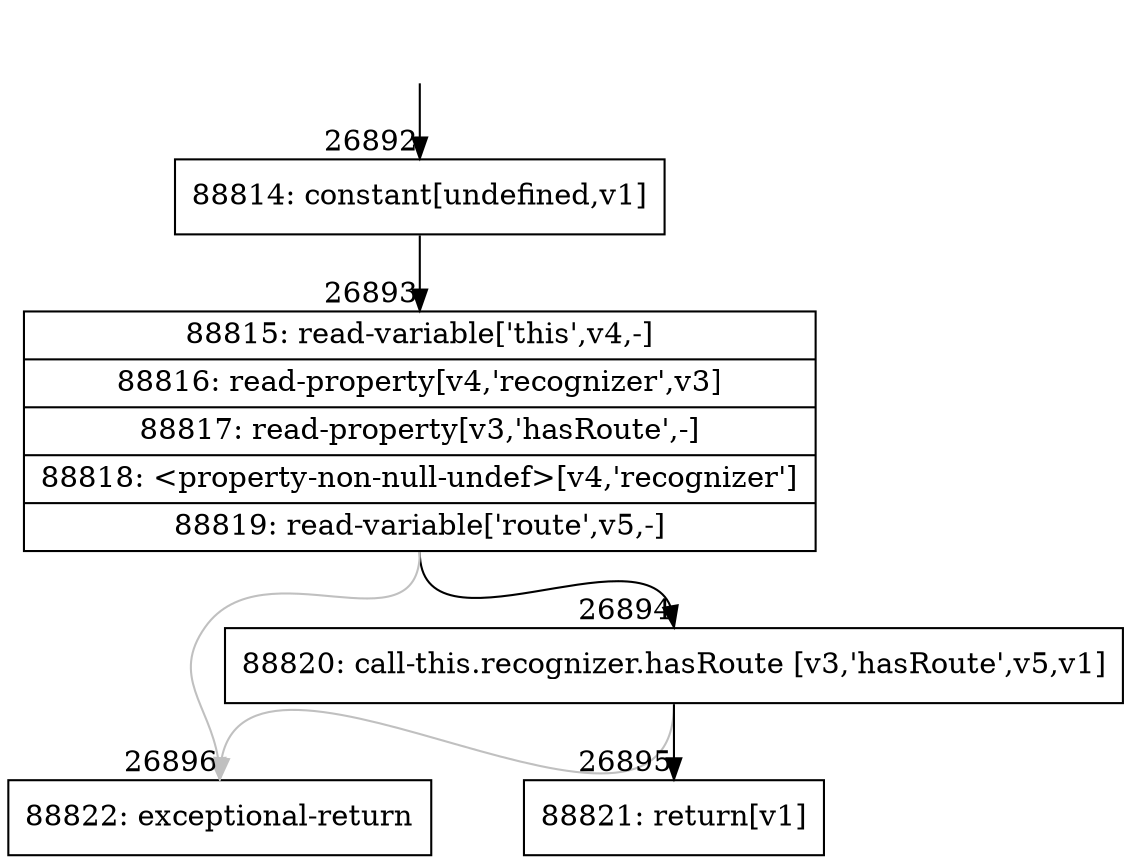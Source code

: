 digraph {
rankdir="TD"
BB_entry2357[shape=none,label=""];
BB_entry2357 -> BB26892 [tailport=s, headport=n, headlabel="    26892"]
BB26892 [shape=record label="{88814: constant[undefined,v1]}" ] 
BB26892 -> BB26893 [tailport=s, headport=n, headlabel="      26893"]
BB26893 [shape=record label="{88815: read-variable['this',v4,-]|88816: read-property[v4,'recognizer',v3]|88817: read-property[v3,'hasRoute',-]|88818: \<property-non-null-undef\>[v4,'recognizer']|88819: read-variable['route',v5,-]}" ] 
BB26893 -> BB26894 [tailport=s, headport=n, headlabel="      26894"]
BB26893 -> BB26896 [tailport=s, headport=n, color=gray, headlabel="      26896"]
BB26894 [shape=record label="{88820: call-this.recognizer.hasRoute [v3,'hasRoute',v5,v1]}" ] 
BB26894 -> BB26895 [tailport=s, headport=n, headlabel="      26895"]
BB26894 -> BB26896 [tailport=s, headport=n, color=gray]
BB26895 [shape=record label="{88821: return[v1]}" ] 
BB26896 [shape=record label="{88822: exceptional-return}" ] 
//#$~ 48577
}
